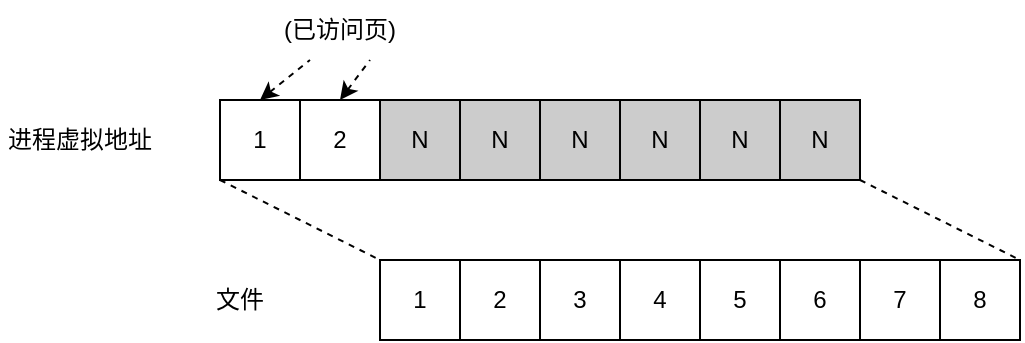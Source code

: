 <mxfile version="20.6.0" type="github">
  <diagram id="eUlpN3pPxt5NI99PurRX" name="第 1 页">
    <mxGraphModel dx="870" dy="594" grid="1" gridSize="10" guides="1" tooltips="1" connect="1" arrows="1" fold="1" page="1" pageScale="1" pageWidth="827" pageHeight="1169" math="0" shadow="0">
      <root>
        <mxCell id="0" />
        <mxCell id="1" parent="0" />
        <mxCell id="HBbff2Js-dku7TIlmmeD-18" style="rounded=0;orthogonalLoop=1;jettySize=auto;html=1;exitX=0;exitY=1;exitDx=0;exitDy=0;entryX=0;entryY=0;entryDx=0;entryDy=0;endArrow=none;endFill=0;dashed=1;" edge="1" parent="1" source="HBbff2Js-dku7TIlmmeD-2" target="HBbff2Js-dku7TIlmmeD-10">
          <mxGeometry relative="1" as="geometry" />
        </mxCell>
        <mxCell id="HBbff2Js-dku7TIlmmeD-23" style="edgeStyle=none;rounded=0;orthogonalLoop=1;jettySize=auto;html=1;exitX=0.5;exitY=0;exitDx=0;exitDy=0;entryX=0.25;entryY=1;entryDx=0;entryDy=0;dashed=1;endArrow=none;endFill=0;startArrow=classic;startFill=1;" edge="1" parent="1" source="HBbff2Js-dku7TIlmmeD-2" target="HBbff2Js-dku7TIlmmeD-22">
          <mxGeometry relative="1" as="geometry" />
        </mxCell>
        <mxCell id="HBbff2Js-dku7TIlmmeD-2" value="1" style="whiteSpace=wrap;html=1;aspect=fixed;" vertex="1" parent="1">
          <mxGeometry x="160" y="120" width="40" height="40" as="geometry" />
        </mxCell>
        <mxCell id="HBbff2Js-dku7TIlmmeD-24" style="edgeStyle=none;rounded=0;orthogonalLoop=1;jettySize=auto;html=1;exitX=0.5;exitY=0;exitDx=0;exitDy=0;entryX=0.75;entryY=1;entryDx=0;entryDy=0;dashed=1;endArrow=none;endFill=0;startArrow=classic;startFill=1;" edge="1" parent="1" source="HBbff2Js-dku7TIlmmeD-3" target="HBbff2Js-dku7TIlmmeD-22">
          <mxGeometry relative="1" as="geometry" />
        </mxCell>
        <mxCell id="HBbff2Js-dku7TIlmmeD-3" value="2" style="whiteSpace=wrap;html=1;aspect=fixed;" vertex="1" parent="1">
          <mxGeometry x="200" y="120" width="40" height="40" as="geometry" />
        </mxCell>
        <mxCell id="HBbff2Js-dku7TIlmmeD-4" value="N" style="whiteSpace=wrap;html=1;aspect=fixed;fillColor=#CCCCCC;" vertex="1" parent="1">
          <mxGeometry x="240" y="120" width="40" height="40" as="geometry" />
        </mxCell>
        <mxCell id="HBbff2Js-dku7TIlmmeD-5" value="N" style="whiteSpace=wrap;html=1;aspect=fixed;fillColor=#CCCCCC;" vertex="1" parent="1">
          <mxGeometry x="280" y="120" width="40" height="40" as="geometry" />
        </mxCell>
        <mxCell id="HBbff2Js-dku7TIlmmeD-6" value="N" style="whiteSpace=wrap;html=1;aspect=fixed;fillColor=#CCCCCC;" vertex="1" parent="1">
          <mxGeometry x="320" y="120" width="40" height="40" as="geometry" />
        </mxCell>
        <mxCell id="HBbff2Js-dku7TIlmmeD-7" value="N" style="whiteSpace=wrap;html=1;aspect=fixed;fillColor=#CCCCCC;" vertex="1" parent="1">
          <mxGeometry x="360" y="120" width="40" height="40" as="geometry" />
        </mxCell>
        <mxCell id="HBbff2Js-dku7TIlmmeD-8" value="N" style="whiteSpace=wrap;html=1;aspect=fixed;fillColor=#CCCCCC;" vertex="1" parent="1">
          <mxGeometry x="400" y="120" width="40" height="40" as="geometry" />
        </mxCell>
        <mxCell id="HBbff2Js-dku7TIlmmeD-19" style="edgeStyle=none;rounded=0;orthogonalLoop=1;jettySize=auto;html=1;exitX=1;exitY=1;exitDx=0;exitDy=0;entryX=1;entryY=0;entryDx=0;entryDy=0;dashed=1;endArrow=none;endFill=0;" edge="1" parent="1" source="HBbff2Js-dku7TIlmmeD-9" target="HBbff2Js-dku7TIlmmeD-17">
          <mxGeometry relative="1" as="geometry" />
        </mxCell>
        <mxCell id="HBbff2Js-dku7TIlmmeD-9" value="N" style="whiteSpace=wrap;html=1;aspect=fixed;fillColor=#CCCCCC;" vertex="1" parent="1">
          <mxGeometry x="440" y="120" width="40" height="40" as="geometry" />
        </mxCell>
        <mxCell id="HBbff2Js-dku7TIlmmeD-10" value="1" style="whiteSpace=wrap;html=1;aspect=fixed;" vertex="1" parent="1">
          <mxGeometry x="240" y="200" width="40" height="40" as="geometry" />
        </mxCell>
        <mxCell id="HBbff2Js-dku7TIlmmeD-11" value="2" style="whiteSpace=wrap;html=1;aspect=fixed;" vertex="1" parent="1">
          <mxGeometry x="280" y="200" width="40" height="40" as="geometry" />
        </mxCell>
        <mxCell id="HBbff2Js-dku7TIlmmeD-12" value="3" style="whiteSpace=wrap;html=1;aspect=fixed;" vertex="1" parent="1">
          <mxGeometry x="320" y="200" width="40" height="40" as="geometry" />
        </mxCell>
        <mxCell id="HBbff2Js-dku7TIlmmeD-13" value="4" style="whiteSpace=wrap;html=1;aspect=fixed;" vertex="1" parent="1">
          <mxGeometry x="360" y="200" width="40" height="40" as="geometry" />
        </mxCell>
        <mxCell id="HBbff2Js-dku7TIlmmeD-14" value="5" style="whiteSpace=wrap;html=1;aspect=fixed;" vertex="1" parent="1">
          <mxGeometry x="400" y="200" width="40" height="40" as="geometry" />
        </mxCell>
        <mxCell id="HBbff2Js-dku7TIlmmeD-15" value="6" style="whiteSpace=wrap;html=1;aspect=fixed;" vertex="1" parent="1">
          <mxGeometry x="440" y="200" width="40" height="40" as="geometry" />
        </mxCell>
        <mxCell id="HBbff2Js-dku7TIlmmeD-16" value="7" style="whiteSpace=wrap;html=1;aspect=fixed;" vertex="1" parent="1">
          <mxGeometry x="480" y="200" width="40" height="40" as="geometry" />
        </mxCell>
        <mxCell id="HBbff2Js-dku7TIlmmeD-17" value="8" style="whiteSpace=wrap;html=1;aspect=fixed;" vertex="1" parent="1">
          <mxGeometry x="520" y="200" width="40" height="40" as="geometry" />
        </mxCell>
        <mxCell id="HBbff2Js-dku7TIlmmeD-20" value="进程虚拟地址" style="text;html=1;strokeColor=none;fillColor=none;align=center;verticalAlign=middle;whiteSpace=wrap;rounded=0;" vertex="1" parent="1">
          <mxGeometry x="50" y="125" width="80" height="30" as="geometry" />
        </mxCell>
        <mxCell id="HBbff2Js-dku7TIlmmeD-21" value="文件" style="text;html=1;strokeColor=none;fillColor=none;align=center;verticalAlign=middle;whiteSpace=wrap;rounded=0;" vertex="1" parent="1">
          <mxGeometry x="130" y="205" width="80" height="30" as="geometry" />
        </mxCell>
        <mxCell id="HBbff2Js-dku7TIlmmeD-22" value="(已访问页)" style="text;html=1;strokeColor=none;fillColor=none;align=center;verticalAlign=middle;whiteSpace=wrap;rounded=0;" vertex="1" parent="1">
          <mxGeometry x="190" y="70" width="60" height="30" as="geometry" />
        </mxCell>
      </root>
    </mxGraphModel>
  </diagram>
</mxfile>
